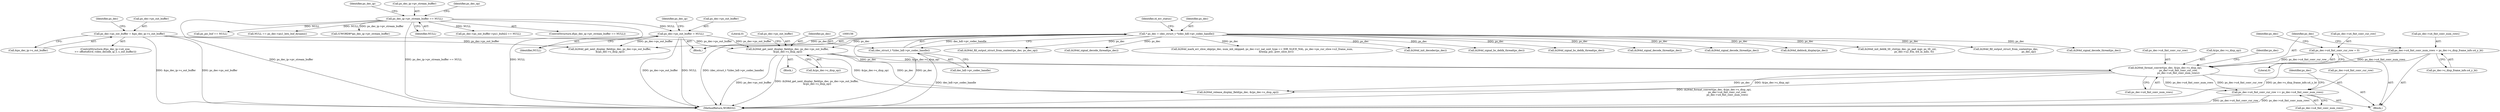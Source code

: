 digraph "0_Android_7109ce3f8f90a28ca9f0ee6e14f6ac5e414c62cf@pointer" {
"1000757" [label="(Call,ps_dec->u4_fmt_conv_cur_row += ps_dec->u4_fmt_conv_num_rows)"];
"1000745" [label="(Call,ih264d_format_convert(ps_dec, &(ps_dec->s_disp_op),\n                                  ps_dec->u4_fmt_conv_cur_row,\n                                  ps_dec->u4_fmt_conv_num_rows))"];
"1000713" [label="(Call,ih264d_get_next_display_field(ps_dec, ps_dec->ps_out_buffer,\n &(ps_dec->s_disp_op)))"];
"1000153" [label="(Call,* ps_dec = (dec_struct_t *)(dec_hdl->pv_codec_handle))"];
"1000155" [label="(Call,(dec_struct_t *)(dec_hdl->pv_codec_handle))"];
"1000311" [label="(Call,ps_dec->ps_out_buffer = NULL)"];
"1000260" [label="(Call,ps_dec_ip->pv_stream_buffer == NULL)"];
"1000324" [label="(Call,ps_dec->ps_out_buffer = &ps_dec_ip->s_out_buffer)"];
"1000731" [label="(Call,ps_dec->u4_fmt_conv_cur_row = 0)"];
"1000736" [label="(Call,ps_dec->u4_fmt_conv_num_rows = ps_dec->s_disp_frame_info.u4_y_ht)"];
"1000153" [label="(Call,* ps_dec = (dec_struct_t *)(dec_hdl->pv_codec_handle))"];
"1000712" [label="(Block,)"];
"1001253" [label="(Call,ih264d_fill_output_struct_from_context(ps_dec,\n                                                           ps_dec_op))"];
"1000746" [label="(Identifier,ps_dec)"];
"1000759" [label="(Identifier,ps_dec)"];
"1001189" [label="(Call,ih264d_signal_decode_thread(ps_dec))"];
"1000736" [label="(Call,ps_dec->u4_fmt_conv_num_rows = ps_dec->s_disp_frame_info.u4_y_ht)"];
"1000315" [label="(Identifier,NULL)"];
"1000754" [label="(Call,ps_dec->u4_fmt_conv_num_rows)"];
"1000324" [label="(Call,ps_dec->ps_out_buffer = &ps_dec_ip->s_out_buffer)"];
"1000769" [label="(Call,ih264d_release_display_field(ps_dec, &(ps_dec->s_disp_op)))"];
"1000714" [label="(Identifier,ps_dec)"];
"1000311" [label="(Call,ps_dec->ps_out_buffer = NULL)"];
"1000157" [label="(Call,dec_hdl->pv_codec_handle)"];
"1002040" [label="(Call,ih264d_fill_output_struct_from_context(ps_dec, ps_dec_op))"];
"1000747" [label="(Call,&(ps_dec->s_disp_op))"];
"1000406" [label="(Call,ps_dec->ps_out_buffer->pu1_bufs[i] == NULL)"];
"1000319" [label="(Identifier,ps_dec_ip)"];
"1000283" [label="(Identifier,ps_dec_ip)"];
"1000718" [label="(Call,&(ps_dec->s_disp_op))"];
"1001712" [label="(Call,ih264d_signal_decode_thread(ps_dec))"];
"1000151" [label="(Block,)"];
"1000761" [label="(Call,ps_dec->u4_fmt_conv_num_rows)"];
"1000751" [label="(Call,ps_dec->u4_fmt_conv_cur_row)"];
"1002160" [label="(MethodReturn,WORD32)"];
"1002012" [label="(Call,ih264d_get_next_display_field(ps_dec, ps_dec->ps_out_buffer,\n &(ps_dec->s_disp_op)))"];
"1001541" [label="(Call,ih264d_mark_err_slice_skip(ps_dec, num_mb_skipped, ps_dec->u1_nal_unit_type == IDR_SLICE_NAL, ps_dec->ps_cur_slice->u2_frame_num,\n                                    &temp_poc, prev_slice_err))"];
"1000260" [label="(Call,ps_dec_ip->pv_stream_buffer == NULL)"];
"1000259" [label="(ControlStructure,if(ps_dec_ip->pv_stream_buffer == NULL))"];
"1000312" [label="(Call,ps_dec->ps_out_buffer)"];
"1000316" [label="(ControlStructure,if(ps_dec_ip->u4_size\n >= offsetof(ivd_video_decode_ip_t, s_out_buffer)))"];
"1000766" [label="(Identifier,ps_dec)"];
"1000896" [label="(Call,ih264d_init_decoder(ps_dec))"];
"1000730" [label="(Block,)"];
"1000758" [label="(Call,ps_dec->u4_fmt_conv_cur_row)"];
"1000713" [label="(Call,ih264d_get_next_display_field(ps_dec, ps_dec->ps_out_buffer,\n &(ps_dec->s_disp_op)))"];
"1000155" [label="(Call,(dec_struct_t *)(dec_hdl->pv_codec_handle))"];
"1000264" [label="(Identifier,NULL)"];
"1000623" [label="(Call,ps_pic_buf == NULL)"];
"1000731" [label="(Call,ps_dec->u4_fmt_conv_cur_row = 0)"];
"1000325" [label="(Call,ps_dec->ps_out_buffer)"];
"1001998" [label="(Call,ih264d_signal_bs_deblk_thread(ps_dec))"];
"1001000" [label="(Call,NULL == ps_dec->pu1_bits_buf_dynamic)"];
"1001820" [label="(Call,ih264d_signal_bs_deblk_thread(ps_dec))"];
"1000162" [label="(Identifier,i4_err_status)"];
"1000757" [label="(Call,ps_dec->u4_fmt_conv_cur_row += ps_dec->u4_fmt_conv_num_rows)"];
"1000724" [label="(Literal,0)"];
"1000154" [label="(Identifier,ps_dec)"];
"1000261" [label="(Call,ps_dec_ip->pv_stream_buffer)"];
"1000745" [label="(Call,ih264d_format_convert(ps_dec, &(ps_dec->s_disp_op),\n                                  ps_dec->u4_fmt_conv_cur_row,\n                                  ps_dec->u4_fmt_conv_num_rows))"];
"1000981" [label="(Call,(UWORD8*)ps_dec_ip->pv_stream_buffer)"];
"1000740" [label="(Call,ps_dec->s_disp_frame_info.u4_y_ht)"];
"1001403" [label="(Call,ih264d_signal_decode_thread(ps_dec))"];
"1000735" [label="(Literal,0)"];
"1000738" [label="(Identifier,ps_dec)"];
"1000328" [label="(Call,&ps_dec_ip->s_out_buffer)"];
"1001589" [label="(Call,ih264d_signal_decode_thread(ps_dec))"];
"1001876" [label="(Call,ih264d_deblock_display(ps_dec))"];
"1000737" [label="(Call,ps_dec->u4_fmt_conv_num_rows)"];
"1001678" [label="(Call,ih264d_init_deblk_tfr_ctxt(ps_dec, ps_pad_mgr, ps_tfr_cxt,\n                                           ps_dec->u2_frm_wd_in_mbs, 0))"];
"1000268" [label="(Identifier,ps_dec_op)"];
"1000732" [label="(Call,ps_dec->u4_fmt_conv_cur_row)"];
"1000334" [label="(Identifier,ps_dec)"];
"1000715" [label="(Call,ps_dec->ps_out_buffer)"];
"1000757" -> "1000730"  [label="AST: "];
"1000757" -> "1000761"  [label="CFG: "];
"1000758" -> "1000757"  [label="AST: "];
"1000761" -> "1000757"  [label="AST: "];
"1000766" -> "1000757"  [label="CFG: "];
"1000757" -> "1002160"  [label="DDG: ps_dec->u4_fmt_conv_cur_row"];
"1000757" -> "1002160"  [label="DDG: ps_dec->u4_fmt_conv_num_rows"];
"1000745" -> "1000757"  [label="DDG: ps_dec->u4_fmt_conv_num_rows"];
"1000745" -> "1000757"  [label="DDG: ps_dec->u4_fmt_conv_cur_row"];
"1000745" -> "1000730"  [label="AST: "];
"1000745" -> "1000754"  [label="CFG: "];
"1000746" -> "1000745"  [label="AST: "];
"1000747" -> "1000745"  [label="AST: "];
"1000751" -> "1000745"  [label="AST: "];
"1000754" -> "1000745"  [label="AST: "];
"1000759" -> "1000745"  [label="CFG: "];
"1000745" -> "1002160"  [label="DDG: ih264d_format_convert(ps_dec, &(ps_dec->s_disp_op),\n                                  ps_dec->u4_fmt_conv_cur_row,\n                                  ps_dec->u4_fmt_conv_num_rows)"];
"1000713" -> "1000745"  [label="DDG: ps_dec"];
"1000713" -> "1000745"  [label="DDG: &(ps_dec->s_disp_op)"];
"1000731" -> "1000745"  [label="DDG: ps_dec->u4_fmt_conv_cur_row"];
"1000736" -> "1000745"  [label="DDG: ps_dec->u4_fmt_conv_num_rows"];
"1000745" -> "1000769"  [label="DDG: ps_dec"];
"1000745" -> "1000769"  [label="DDG: &(ps_dec->s_disp_op)"];
"1000713" -> "1000712"  [label="AST: "];
"1000713" -> "1000718"  [label="CFG: "];
"1000714" -> "1000713"  [label="AST: "];
"1000715" -> "1000713"  [label="AST: "];
"1000718" -> "1000713"  [label="AST: "];
"1000724" -> "1000713"  [label="CFG: "];
"1000713" -> "1002160"  [label="DDG: ps_dec->ps_out_buffer"];
"1000713" -> "1002160"  [label="DDG: ih264d_get_next_display_field(ps_dec, ps_dec->ps_out_buffer,\n &(ps_dec->s_disp_op))"];
"1000153" -> "1000713"  [label="DDG: ps_dec"];
"1000311" -> "1000713"  [label="DDG: ps_dec->ps_out_buffer"];
"1000324" -> "1000713"  [label="DDG: ps_dec->ps_out_buffer"];
"1000713" -> "1000769"  [label="DDG: ps_dec"];
"1000713" -> "1000769"  [label="DDG: &(ps_dec->s_disp_op)"];
"1000153" -> "1000151"  [label="AST: "];
"1000153" -> "1000155"  [label="CFG: "];
"1000154" -> "1000153"  [label="AST: "];
"1000155" -> "1000153"  [label="AST: "];
"1000162" -> "1000153"  [label="CFG: "];
"1000153" -> "1002160"  [label="DDG: (dec_struct_t *)(dec_hdl->pv_codec_handle)"];
"1000153" -> "1002160"  [label="DDG: ps_dec"];
"1000155" -> "1000153"  [label="DDG: dec_hdl->pv_codec_handle"];
"1000153" -> "1000896"  [label="DDG: ps_dec"];
"1000153" -> "1001189"  [label="DDG: ps_dec"];
"1000153" -> "1001253"  [label="DDG: ps_dec"];
"1000153" -> "1001403"  [label="DDG: ps_dec"];
"1000153" -> "1001541"  [label="DDG: ps_dec"];
"1000153" -> "1001589"  [label="DDG: ps_dec"];
"1000153" -> "1001678"  [label="DDG: ps_dec"];
"1000153" -> "1001712"  [label="DDG: ps_dec"];
"1000153" -> "1001820"  [label="DDG: ps_dec"];
"1000153" -> "1001876"  [label="DDG: ps_dec"];
"1000153" -> "1001998"  [label="DDG: ps_dec"];
"1000153" -> "1002012"  [label="DDG: ps_dec"];
"1000153" -> "1002040"  [label="DDG: ps_dec"];
"1000155" -> "1000157"  [label="CFG: "];
"1000156" -> "1000155"  [label="AST: "];
"1000157" -> "1000155"  [label="AST: "];
"1000155" -> "1002160"  [label="DDG: dec_hdl->pv_codec_handle"];
"1000311" -> "1000151"  [label="AST: "];
"1000311" -> "1000315"  [label="CFG: "];
"1000312" -> "1000311"  [label="AST: "];
"1000315" -> "1000311"  [label="AST: "];
"1000319" -> "1000311"  [label="CFG: "];
"1000311" -> "1002160"  [label="DDG: ps_dec->ps_out_buffer"];
"1000311" -> "1002160"  [label="DDG: NULL"];
"1000260" -> "1000311"  [label="DDG: NULL"];
"1000311" -> "1002012"  [label="DDG: ps_dec->ps_out_buffer"];
"1000260" -> "1000259"  [label="AST: "];
"1000260" -> "1000264"  [label="CFG: "];
"1000261" -> "1000260"  [label="AST: "];
"1000264" -> "1000260"  [label="AST: "];
"1000268" -> "1000260"  [label="CFG: "];
"1000283" -> "1000260"  [label="CFG: "];
"1000260" -> "1002160"  [label="DDG: ps_dec_ip->pv_stream_buffer == NULL"];
"1000260" -> "1002160"  [label="DDG: NULL"];
"1000260" -> "1002160"  [label="DDG: ps_dec_ip->pv_stream_buffer"];
"1000260" -> "1000406"  [label="DDG: NULL"];
"1000260" -> "1000623"  [label="DDG: NULL"];
"1000260" -> "1000981"  [label="DDG: ps_dec_ip->pv_stream_buffer"];
"1000260" -> "1001000"  [label="DDG: NULL"];
"1000324" -> "1000316"  [label="AST: "];
"1000324" -> "1000328"  [label="CFG: "];
"1000325" -> "1000324"  [label="AST: "];
"1000328" -> "1000324"  [label="AST: "];
"1000334" -> "1000324"  [label="CFG: "];
"1000324" -> "1002160"  [label="DDG: &ps_dec_ip->s_out_buffer"];
"1000324" -> "1002160"  [label="DDG: ps_dec->ps_out_buffer"];
"1000324" -> "1002012"  [label="DDG: ps_dec->ps_out_buffer"];
"1000731" -> "1000730"  [label="AST: "];
"1000731" -> "1000735"  [label="CFG: "];
"1000732" -> "1000731"  [label="AST: "];
"1000735" -> "1000731"  [label="AST: "];
"1000738" -> "1000731"  [label="CFG: "];
"1000736" -> "1000730"  [label="AST: "];
"1000736" -> "1000740"  [label="CFG: "];
"1000737" -> "1000736"  [label="AST: "];
"1000740" -> "1000736"  [label="AST: "];
"1000746" -> "1000736"  [label="CFG: "];
"1000736" -> "1002160"  [label="DDG: ps_dec->s_disp_frame_info.u4_y_ht"];
}
